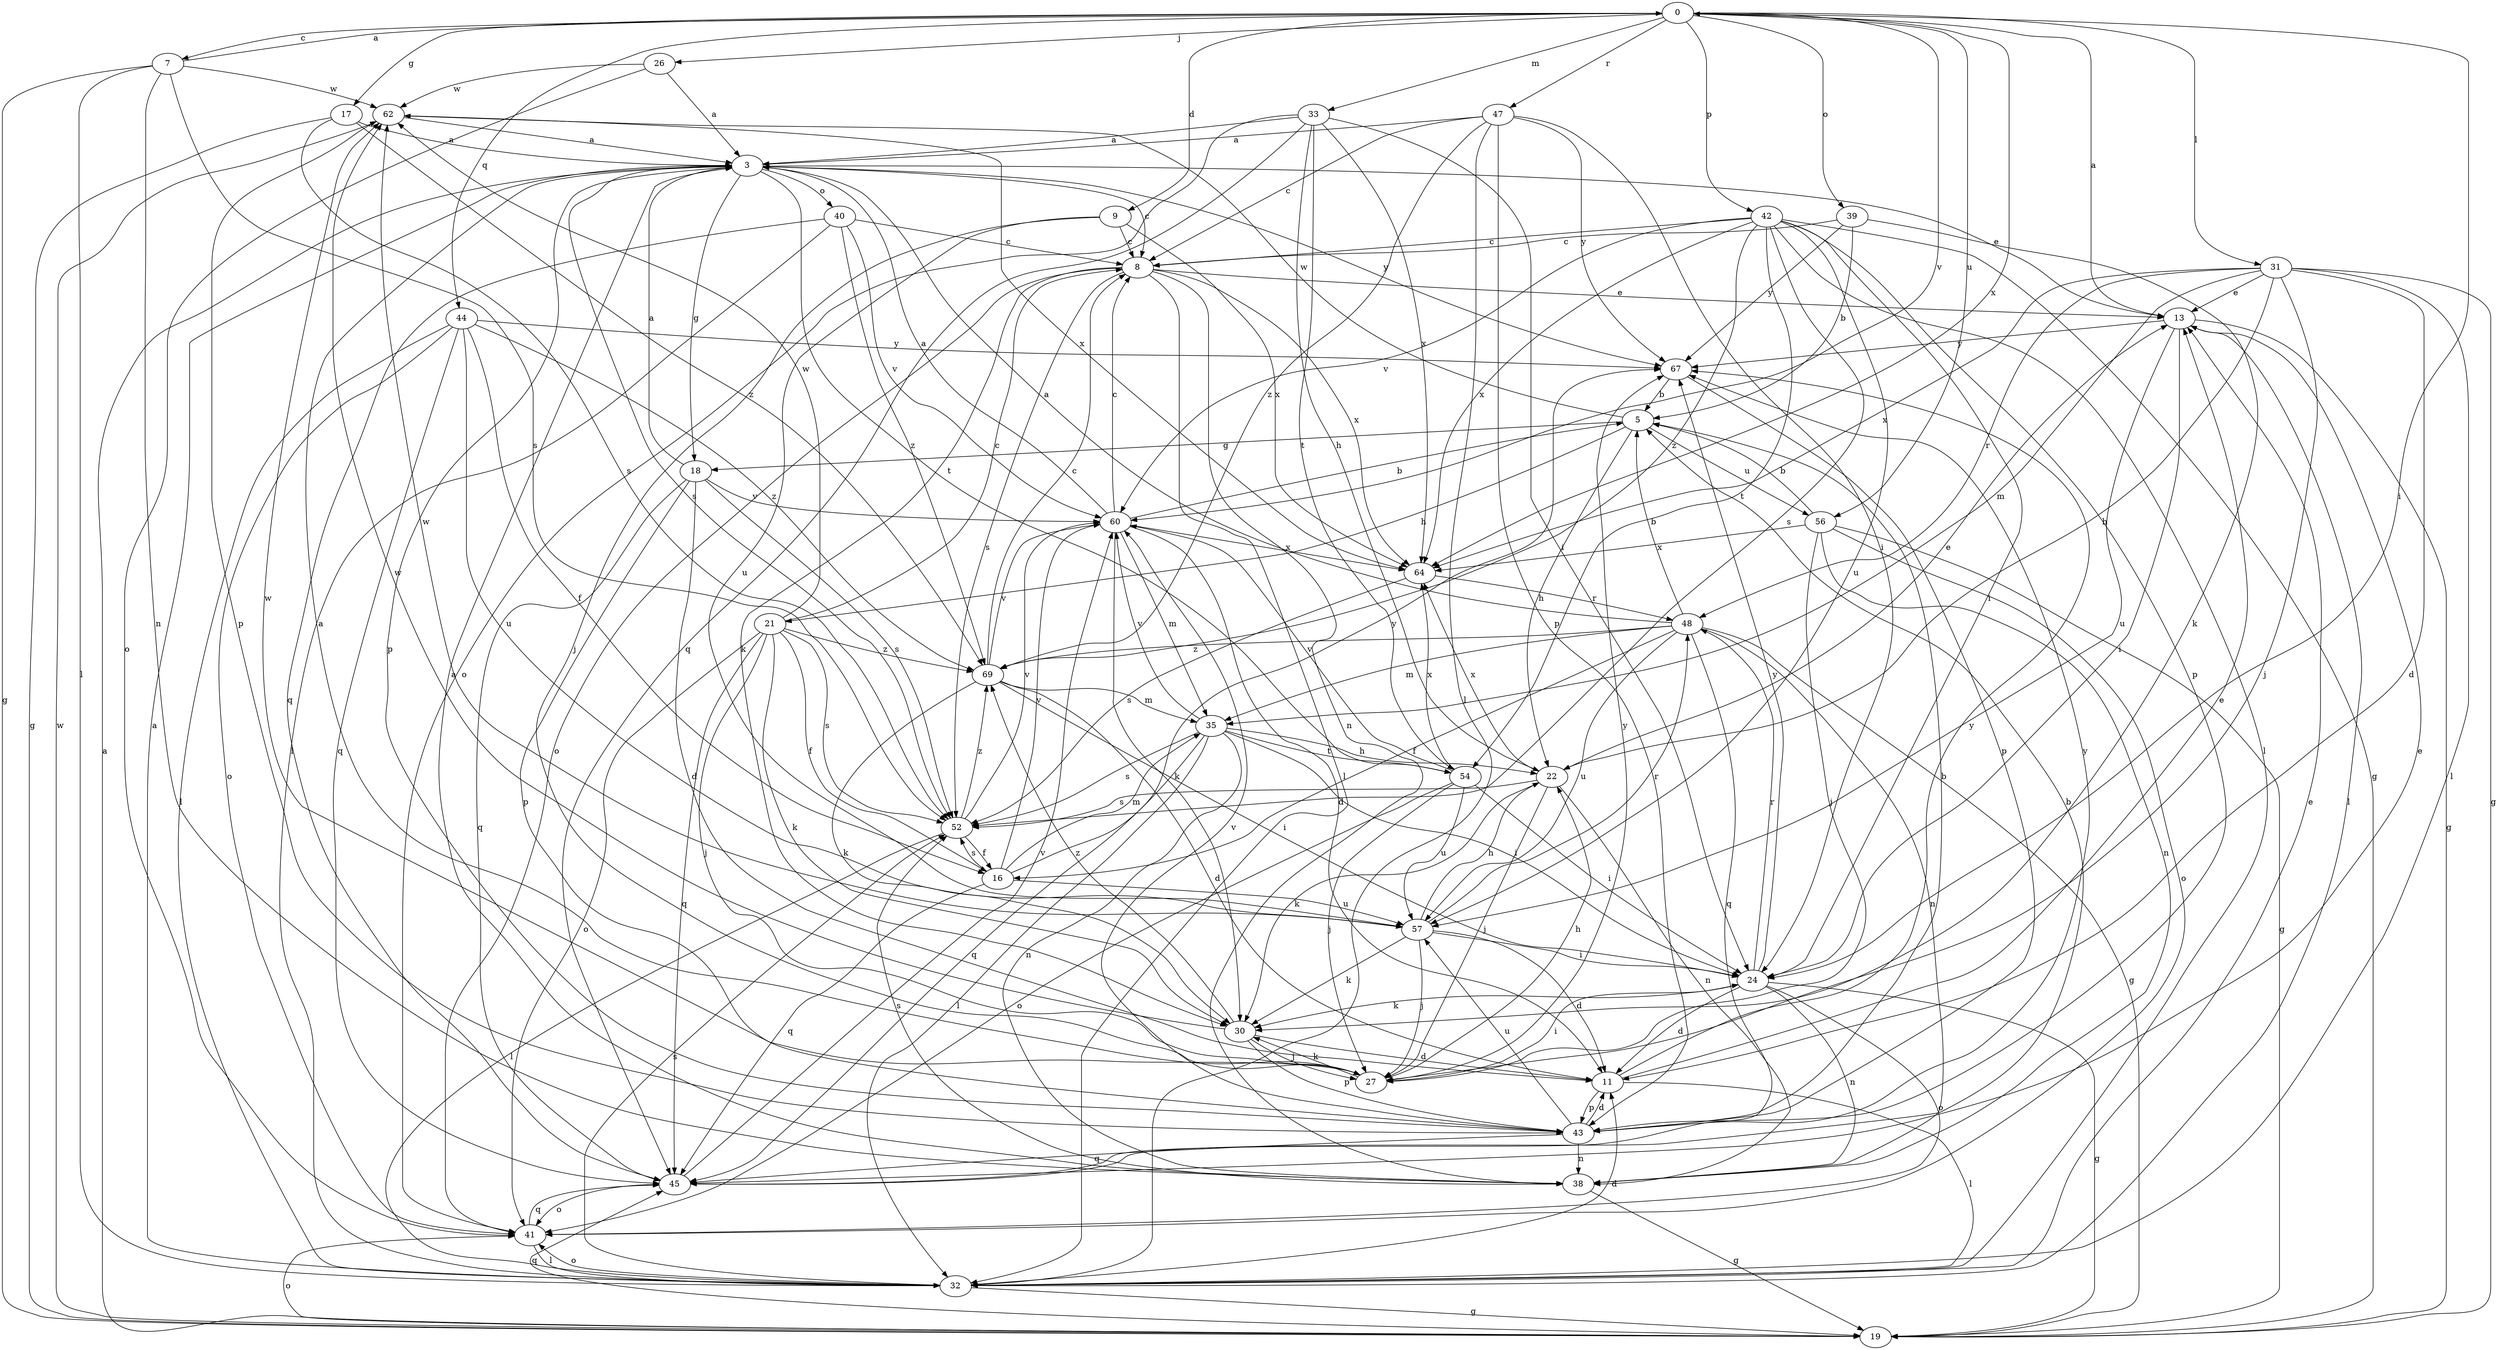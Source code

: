 strict digraph  {
0;
3;
5;
7;
8;
9;
11;
13;
16;
17;
18;
19;
21;
22;
24;
26;
27;
30;
31;
32;
33;
35;
38;
39;
40;
41;
42;
43;
44;
45;
47;
48;
52;
54;
56;
57;
60;
62;
64;
67;
69;
0 -> 7  [label=c];
0 -> 9  [label=d];
0 -> 17  [label=g];
0 -> 24  [label=i];
0 -> 26  [label=j];
0 -> 31  [label=l];
0 -> 33  [label=m];
0 -> 39  [label=o];
0 -> 42  [label=p];
0 -> 44  [label=q];
0 -> 47  [label=r];
0 -> 56  [label=u];
0 -> 60  [label=v];
0 -> 64  [label=x];
3 -> 8  [label=c];
3 -> 13  [label=e];
3 -> 18  [label=g];
3 -> 40  [label=o];
3 -> 43  [label=p];
3 -> 52  [label=s];
3 -> 54  [label=t];
3 -> 67  [label=y];
5 -> 18  [label=g];
5 -> 21  [label=h];
5 -> 22  [label=h];
5 -> 56  [label=u];
5 -> 62  [label=w];
7 -> 0  [label=a];
7 -> 19  [label=g];
7 -> 32  [label=l];
7 -> 38  [label=n];
7 -> 52  [label=s];
7 -> 62  [label=w];
8 -> 13  [label=e];
8 -> 30  [label=k];
8 -> 32  [label=l];
8 -> 38  [label=n];
8 -> 41  [label=o];
8 -> 52  [label=s];
8 -> 64  [label=x];
9 -> 8  [label=c];
9 -> 27  [label=j];
9 -> 57  [label=u];
9 -> 64  [label=x];
11 -> 13  [label=e];
11 -> 32  [label=l];
11 -> 43  [label=p];
11 -> 67  [label=y];
13 -> 0  [label=a];
13 -> 19  [label=g];
13 -> 24  [label=i];
13 -> 32  [label=l];
13 -> 57  [label=u];
13 -> 67  [label=y];
16 -> 35  [label=m];
16 -> 45  [label=q];
16 -> 52  [label=s];
16 -> 57  [label=u];
16 -> 60  [label=v];
16 -> 67  [label=y];
17 -> 3  [label=a];
17 -> 19  [label=g];
17 -> 52  [label=s];
17 -> 69  [label=z];
18 -> 3  [label=a];
18 -> 11  [label=d];
18 -> 43  [label=p];
18 -> 45  [label=q];
18 -> 52  [label=s];
18 -> 60  [label=v];
19 -> 3  [label=a];
19 -> 41  [label=o];
19 -> 45  [label=q];
19 -> 62  [label=w];
21 -> 8  [label=c];
21 -> 16  [label=f];
21 -> 27  [label=j];
21 -> 30  [label=k];
21 -> 41  [label=o];
21 -> 45  [label=q];
21 -> 52  [label=s];
21 -> 62  [label=w];
21 -> 69  [label=z];
22 -> 13  [label=e];
22 -> 27  [label=j];
22 -> 30  [label=k];
22 -> 38  [label=n];
22 -> 52  [label=s];
22 -> 64  [label=x];
24 -> 11  [label=d];
24 -> 19  [label=g];
24 -> 30  [label=k];
24 -> 38  [label=n];
24 -> 41  [label=o];
24 -> 48  [label=r];
24 -> 67  [label=y];
26 -> 3  [label=a];
26 -> 41  [label=o];
26 -> 62  [label=w];
27 -> 3  [label=a];
27 -> 22  [label=h];
27 -> 24  [label=i];
27 -> 30  [label=k];
27 -> 62  [label=w];
27 -> 67  [label=y];
30 -> 11  [label=d];
30 -> 27  [label=j];
30 -> 43  [label=p];
30 -> 62  [label=w];
30 -> 69  [label=z];
31 -> 11  [label=d];
31 -> 13  [label=e];
31 -> 19  [label=g];
31 -> 22  [label=h];
31 -> 27  [label=j];
31 -> 32  [label=l];
31 -> 35  [label=m];
31 -> 48  [label=r];
31 -> 64  [label=x];
32 -> 3  [label=a];
32 -> 11  [label=d];
32 -> 13  [label=e];
32 -> 19  [label=g];
32 -> 41  [label=o];
32 -> 52  [label=s];
33 -> 3  [label=a];
33 -> 22  [label=h];
33 -> 24  [label=i];
33 -> 41  [label=o];
33 -> 45  [label=q];
33 -> 54  [label=t];
33 -> 64  [label=x];
35 -> 22  [label=h];
35 -> 24  [label=i];
35 -> 32  [label=l];
35 -> 38  [label=n];
35 -> 45  [label=q];
35 -> 52  [label=s];
35 -> 54  [label=t];
35 -> 60  [label=v];
38 -> 3  [label=a];
38 -> 19  [label=g];
38 -> 52  [label=s];
39 -> 5  [label=b];
39 -> 8  [label=c];
39 -> 30  [label=k];
39 -> 67  [label=y];
40 -> 8  [label=c];
40 -> 32  [label=l];
40 -> 45  [label=q];
40 -> 60  [label=v];
40 -> 69  [label=z];
41 -> 32  [label=l];
41 -> 45  [label=q];
42 -> 8  [label=c];
42 -> 19  [label=g];
42 -> 24  [label=i];
42 -> 32  [label=l];
42 -> 43  [label=p];
42 -> 52  [label=s];
42 -> 54  [label=t];
42 -> 57  [label=u];
42 -> 60  [label=v];
42 -> 64  [label=x];
42 -> 69  [label=z];
43 -> 5  [label=b];
43 -> 11  [label=d];
43 -> 38  [label=n];
43 -> 45  [label=q];
43 -> 57  [label=u];
43 -> 60  [label=v];
43 -> 67  [label=y];
44 -> 16  [label=f];
44 -> 32  [label=l];
44 -> 41  [label=o];
44 -> 45  [label=q];
44 -> 57  [label=u];
44 -> 67  [label=y];
44 -> 69  [label=z];
45 -> 5  [label=b];
45 -> 13  [label=e];
45 -> 41  [label=o];
45 -> 60  [label=v];
47 -> 3  [label=a];
47 -> 8  [label=c];
47 -> 24  [label=i];
47 -> 32  [label=l];
47 -> 43  [label=p];
47 -> 67  [label=y];
47 -> 69  [label=z];
48 -> 3  [label=a];
48 -> 5  [label=b];
48 -> 16  [label=f];
48 -> 19  [label=g];
48 -> 35  [label=m];
48 -> 38  [label=n];
48 -> 45  [label=q];
48 -> 57  [label=u];
48 -> 69  [label=z];
52 -> 16  [label=f];
52 -> 32  [label=l];
52 -> 60  [label=v];
52 -> 69  [label=z];
54 -> 24  [label=i];
54 -> 27  [label=j];
54 -> 41  [label=o];
54 -> 57  [label=u];
54 -> 60  [label=v];
54 -> 64  [label=x];
56 -> 5  [label=b];
56 -> 19  [label=g];
56 -> 27  [label=j];
56 -> 38  [label=n];
56 -> 41  [label=o];
56 -> 64  [label=x];
57 -> 11  [label=d];
57 -> 22  [label=h];
57 -> 24  [label=i];
57 -> 27  [label=j];
57 -> 30  [label=k];
57 -> 48  [label=r];
57 -> 62  [label=w];
60 -> 3  [label=a];
60 -> 5  [label=b];
60 -> 8  [label=c];
60 -> 11  [label=d];
60 -> 30  [label=k];
60 -> 35  [label=m];
60 -> 64  [label=x];
62 -> 3  [label=a];
62 -> 43  [label=p];
62 -> 64  [label=x];
64 -> 48  [label=r];
64 -> 52  [label=s];
67 -> 5  [label=b];
67 -> 43  [label=p];
69 -> 8  [label=c];
69 -> 11  [label=d];
69 -> 24  [label=i];
69 -> 30  [label=k];
69 -> 35  [label=m];
69 -> 60  [label=v];
}
